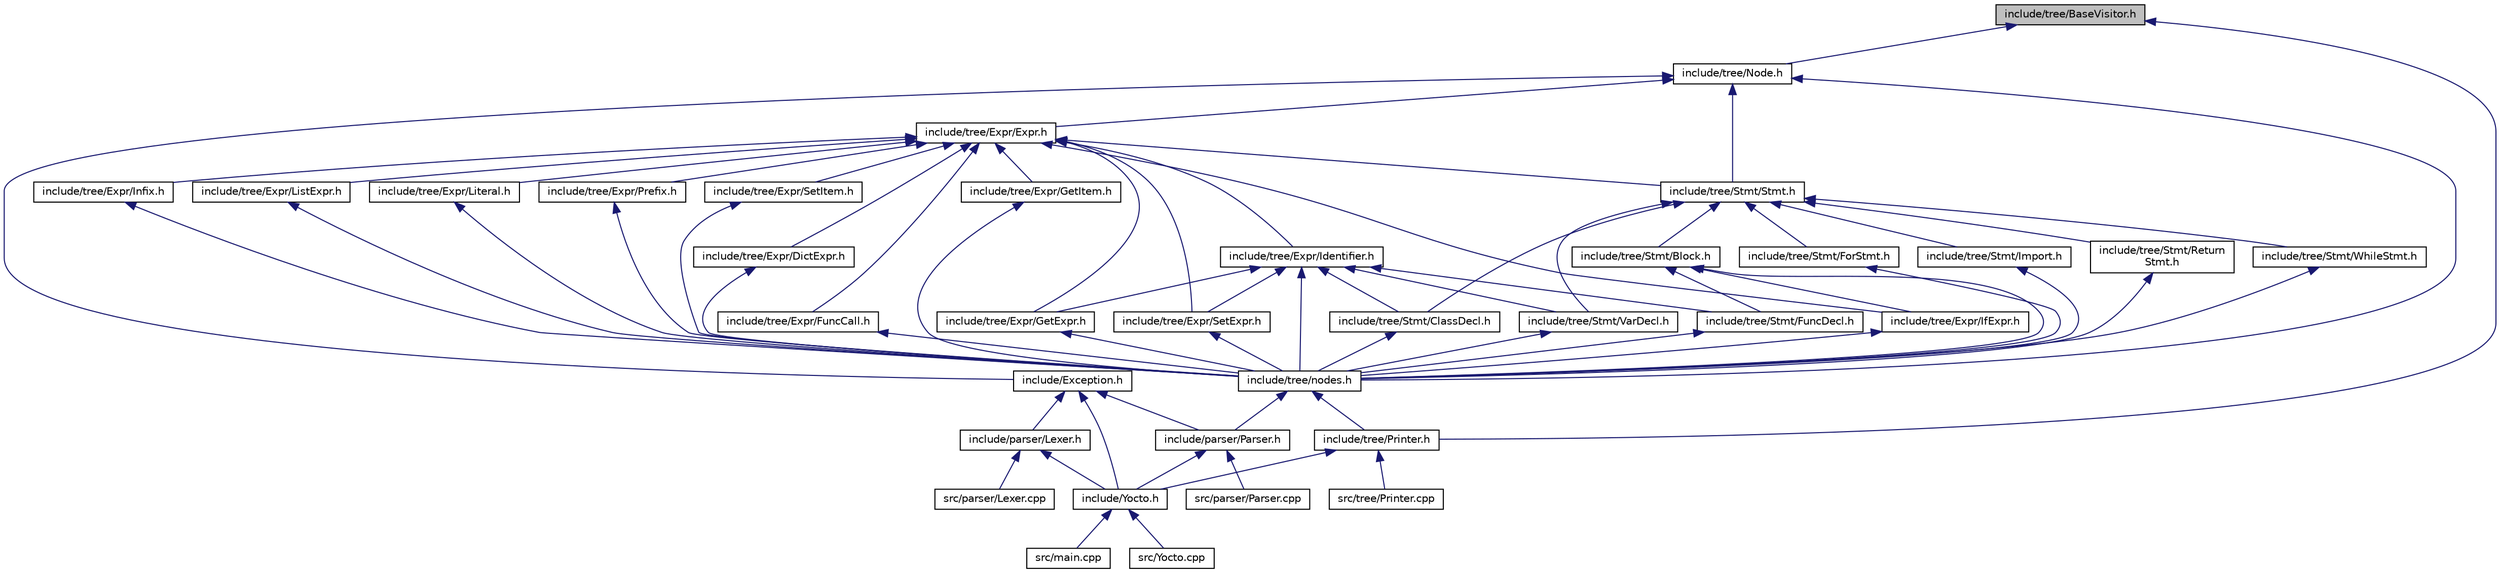 digraph "include/tree/BaseVisitor.h"
{
 // LATEX_PDF_SIZE
  edge [fontname="Helvetica",fontsize="10",labelfontname="Helvetica",labelfontsize="10"];
  node [fontname="Helvetica",fontsize="10",shape=record];
  Node1 [label="include/tree/BaseVisitor.h",height=0.2,width=0.4,color="black", fillcolor="grey75", style="filled", fontcolor="black",tooltip=" "];
  Node1 -> Node2 [dir="back",color="midnightblue",fontsize="10",style="solid"];
  Node2 [label="include/tree/Node.h",height=0.2,width=0.4,color="black", fillcolor="white", style="filled",URL="$_node_8h.html",tooltip=" "];
  Node2 -> Node3 [dir="back",color="midnightblue",fontsize="10",style="solid"];
  Node3 [label="include/Exception.h",height=0.2,width=0.4,color="black", fillcolor="white", style="filled",URL="$_exception_8h.html",tooltip=" "];
  Node3 -> Node4 [dir="back",color="midnightblue",fontsize="10",style="solid"];
  Node4 [label="include/parser/Lexer.h",height=0.2,width=0.4,color="black", fillcolor="white", style="filled",URL="$_lexer_8h.html",tooltip=" "];
  Node4 -> Node5 [dir="back",color="midnightblue",fontsize="10",style="solid"];
  Node5 [label="src/parser/Lexer.cpp",height=0.2,width=0.4,color="black", fillcolor="white", style="filled",URL="$_lexer_8cpp.html",tooltip=" "];
  Node4 -> Node6 [dir="back",color="midnightblue",fontsize="10",style="solid"];
  Node6 [label="include/Yocto.h",height=0.2,width=0.4,color="black", fillcolor="white", style="filled",URL="$_yocto_8h.html",tooltip=" "];
  Node6 -> Node7 [dir="back",color="midnightblue",fontsize="10",style="solid"];
  Node7 [label="src/main.cpp",height=0.2,width=0.4,color="black", fillcolor="white", style="filled",URL="$main_8cpp.html",tooltip=" "];
  Node6 -> Node8 [dir="back",color="midnightblue",fontsize="10",style="solid"];
  Node8 [label="src/Yocto.cpp",height=0.2,width=0.4,color="black", fillcolor="white", style="filled",URL="$_yocto_8cpp.html",tooltip=" "];
  Node3 -> Node9 [dir="back",color="midnightblue",fontsize="10",style="solid"];
  Node9 [label="include/parser/Parser.h",height=0.2,width=0.4,color="black", fillcolor="white", style="filled",URL="$_parser_8h.html",tooltip=" "];
  Node9 -> Node10 [dir="back",color="midnightblue",fontsize="10",style="solid"];
  Node10 [label="src/parser/Parser.cpp",height=0.2,width=0.4,color="black", fillcolor="white", style="filled",URL="$_parser_8cpp.html",tooltip=" "];
  Node9 -> Node6 [dir="back",color="midnightblue",fontsize="10",style="solid"];
  Node3 -> Node6 [dir="back",color="midnightblue",fontsize="10",style="solid"];
  Node2 -> Node11 [dir="back",color="midnightblue",fontsize="10",style="solid"];
  Node11 [label="include/tree/Expr/Expr.h",height=0.2,width=0.4,color="black", fillcolor="white", style="filled",URL="$_expr_8h.html",tooltip=" "];
  Node11 -> Node12 [dir="back",color="midnightblue",fontsize="10",style="solid"];
  Node12 [label="include/tree/Expr/DictExpr.h",height=0.2,width=0.4,color="black", fillcolor="white", style="filled",URL="$_dict_expr_8h.html",tooltip=" "];
  Node12 -> Node13 [dir="back",color="midnightblue",fontsize="10",style="solid"];
  Node13 [label="include/tree/nodes.h",height=0.2,width=0.4,color="black", fillcolor="white", style="filled",URL="$nodes_8h.html",tooltip=" "];
  Node13 -> Node9 [dir="back",color="midnightblue",fontsize="10",style="solid"];
  Node13 -> Node14 [dir="back",color="midnightblue",fontsize="10",style="solid"];
  Node14 [label="include/tree/Printer.h",height=0.2,width=0.4,color="black", fillcolor="white", style="filled",URL="$_printer_8h.html",tooltip=" "];
  Node14 -> Node15 [dir="back",color="midnightblue",fontsize="10",style="solid"];
  Node15 [label="src/tree/Printer.cpp",height=0.2,width=0.4,color="black", fillcolor="white", style="filled",URL="$_printer_8cpp.html",tooltip=" "];
  Node14 -> Node6 [dir="back",color="midnightblue",fontsize="10",style="solid"];
  Node11 -> Node16 [dir="back",color="midnightblue",fontsize="10",style="solid"];
  Node16 [label="include/tree/Expr/FuncCall.h",height=0.2,width=0.4,color="black", fillcolor="white", style="filled",URL="$_func_call_8h.html",tooltip=" "];
  Node16 -> Node13 [dir="back",color="midnightblue",fontsize="10",style="solid"];
  Node11 -> Node17 [dir="back",color="midnightblue",fontsize="10",style="solid"];
  Node17 [label="include/tree/Expr/GetExpr.h",height=0.2,width=0.4,color="black", fillcolor="white", style="filled",URL="$_get_expr_8h.html",tooltip=" "];
  Node17 -> Node13 [dir="back",color="midnightblue",fontsize="10",style="solid"];
  Node11 -> Node18 [dir="back",color="midnightblue",fontsize="10",style="solid"];
  Node18 [label="include/tree/Expr/GetItem.h",height=0.2,width=0.4,color="black", fillcolor="white", style="filled",URL="$_get_item_8h.html",tooltip=" "];
  Node18 -> Node13 [dir="back",color="midnightblue",fontsize="10",style="solid"];
  Node11 -> Node19 [dir="back",color="midnightblue",fontsize="10",style="solid"];
  Node19 [label="include/tree/Expr/Identifier.h",height=0.2,width=0.4,color="black", fillcolor="white", style="filled",URL="$_identifier_8h.html",tooltip=" "];
  Node19 -> Node17 [dir="back",color="midnightblue",fontsize="10",style="solid"];
  Node19 -> Node20 [dir="back",color="midnightblue",fontsize="10",style="solid"];
  Node20 [label="include/tree/Expr/SetExpr.h",height=0.2,width=0.4,color="black", fillcolor="white", style="filled",URL="$_set_expr_8h.html",tooltip=" "];
  Node20 -> Node13 [dir="back",color="midnightblue",fontsize="10",style="solid"];
  Node19 -> Node13 [dir="back",color="midnightblue",fontsize="10",style="solid"];
  Node19 -> Node21 [dir="back",color="midnightblue",fontsize="10",style="solid"];
  Node21 [label="include/tree/Stmt/ClassDecl.h",height=0.2,width=0.4,color="black", fillcolor="white", style="filled",URL="$_class_decl_8h.html",tooltip=" "];
  Node21 -> Node13 [dir="back",color="midnightblue",fontsize="10",style="solid"];
  Node19 -> Node22 [dir="back",color="midnightblue",fontsize="10",style="solid"];
  Node22 [label="include/tree/Stmt/FuncDecl.h",height=0.2,width=0.4,color="black", fillcolor="white", style="filled",URL="$_func_decl_8h.html",tooltip=" "];
  Node22 -> Node13 [dir="back",color="midnightblue",fontsize="10",style="solid"];
  Node19 -> Node23 [dir="back",color="midnightblue",fontsize="10",style="solid"];
  Node23 [label="include/tree/Stmt/VarDecl.h",height=0.2,width=0.4,color="black", fillcolor="white", style="filled",URL="$_var_decl_8h.html",tooltip=" "];
  Node23 -> Node13 [dir="back",color="midnightblue",fontsize="10",style="solid"];
  Node11 -> Node24 [dir="back",color="midnightblue",fontsize="10",style="solid"];
  Node24 [label="include/tree/Expr/IfExpr.h",height=0.2,width=0.4,color="black", fillcolor="white", style="filled",URL="$_if_expr_8h.html",tooltip=" "];
  Node24 -> Node13 [dir="back",color="midnightblue",fontsize="10",style="solid"];
  Node11 -> Node25 [dir="back",color="midnightblue",fontsize="10",style="solid"];
  Node25 [label="include/tree/Expr/Infix.h",height=0.2,width=0.4,color="black", fillcolor="white", style="filled",URL="$_infix_8h.html",tooltip=" "];
  Node25 -> Node13 [dir="back",color="midnightblue",fontsize="10",style="solid"];
  Node11 -> Node26 [dir="back",color="midnightblue",fontsize="10",style="solid"];
  Node26 [label="include/tree/Expr/ListExpr.h",height=0.2,width=0.4,color="black", fillcolor="white", style="filled",URL="$_list_expr_8h.html",tooltip=" "];
  Node26 -> Node13 [dir="back",color="midnightblue",fontsize="10",style="solid"];
  Node11 -> Node27 [dir="back",color="midnightblue",fontsize="10",style="solid"];
  Node27 [label="include/tree/Expr/Literal.h",height=0.2,width=0.4,color="black", fillcolor="white", style="filled",URL="$_literal_8h.html",tooltip=" "];
  Node27 -> Node13 [dir="back",color="midnightblue",fontsize="10",style="solid"];
  Node11 -> Node28 [dir="back",color="midnightblue",fontsize="10",style="solid"];
  Node28 [label="include/tree/Expr/Prefix.h",height=0.2,width=0.4,color="black", fillcolor="white", style="filled",URL="$_prefix_8h.html",tooltip=" "];
  Node28 -> Node13 [dir="back",color="midnightblue",fontsize="10",style="solid"];
  Node11 -> Node20 [dir="back",color="midnightblue",fontsize="10",style="solid"];
  Node11 -> Node29 [dir="back",color="midnightblue",fontsize="10",style="solid"];
  Node29 [label="include/tree/Expr/SetItem.h",height=0.2,width=0.4,color="black", fillcolor="white", style="filled",URL="$_set_item_8h.html",tooltip=" "];
  Node29 -> Node13 [dir="back",color="midnightblue",fontsize="10",style="solid"];
  Node11 -> Node30 [dir="back",color="midnightblue",fontsize="10",style="solid"];
  Node30 [label="include/tree/Stmt/Stmt.h",height=0.2,width=0.4,color="black", fillcolor="white", style="filled",URL="$_stmt_8h.html",tooltip=" "];
  Node30 -> Node31 [dir="back",color="midnightblue",fontsize="10",style="solid"];
  Node31 [label="include/tree/Stmt/Block.h",height=0.2,width=0.4,color="black", fillcolor="white", style="filled",URL="$_block_8h.html",tooltip=" "];
  Node31 -> Node24 [dir="back",color="midnightblue",fontsize="10",style="solid"];
  Node31 -> Node13 [dir="back",color="midnightblue",fontsize="10",style="solid"];
  Node31 -> Node22 [dir="back",color="midnightblue",fontsize="10",style="solid"];
  Node30 -> Node21 [dir="back",color="midnightblue",fontsize="10",style="solid"];
  Node30 -> Node32 [dir="back",color="midnightblue",fontsize="10",style="solid"];
  Node32 [label="include/tree/Stmt/ForStmt.h",height=0.2,width=0.4,color="black", fillcolor="white", style="filled",URL="$_for_stmt_8h.html",tooltip=" "];
  Node32 -> Node13 [dir="back",color="midnightblue",fontsize="10",style="solid"];
  Node30 -> Node33 [dir="back",color="midnightblue",fontsize="10",style="solid"];
  Node33 [label="include/tree/Stmt/Import.h",height=0.2,width=0.4,color="black", fillcolor="white", style="filled",URL="$_import_8h.html",tooltip=" "];
  Node33 -> Node13 [dir="back",color="midnightblue",fontsize="10",style="solid"];
  Node30 -> Node34 [dir="back",color="midnightblue",fontsize="10",style="solid"];
  Node34 [label="include/tree/Stmt/Return\lStmt.h",height=0.2,width=0.4,color="black", fillcolor="white", style="filled",URL="$_return_stmt_8h.html",tooltip=" "];
  Node34 -> Node13 [dir="back",color="midnightblue",fontsize="10",style="solid"];
  Node30 -> Node23 [dir="back",color="midnightblue",fontsize="10",style="solid"];
  Node30 -> Node35 [dir="back",color="midnightblue",fontsize="10",style="solid"];
  Node35 [label="include/tree/Stmt/WhileStmt.h",height=0.2,width=0.4,color="black", fillcolor="white", style="filled",URL="$_while_stmt_8h.html",tooltip=" "];
  Node35 -> Node13 [dir="back",color="midnightblue",fontsize="10",style="solid"];
  Node2 -> Node13 [dir="back",color="midnightblue",fontsize="10",style="solid"];
  Node2 -> Node30 [dir="back",color="midnightblue",fontsize="10",style="solid"];
  Node1 -> Node14 [dir="back",color="midnightblue",fontsize="10",style="solid"];
}
